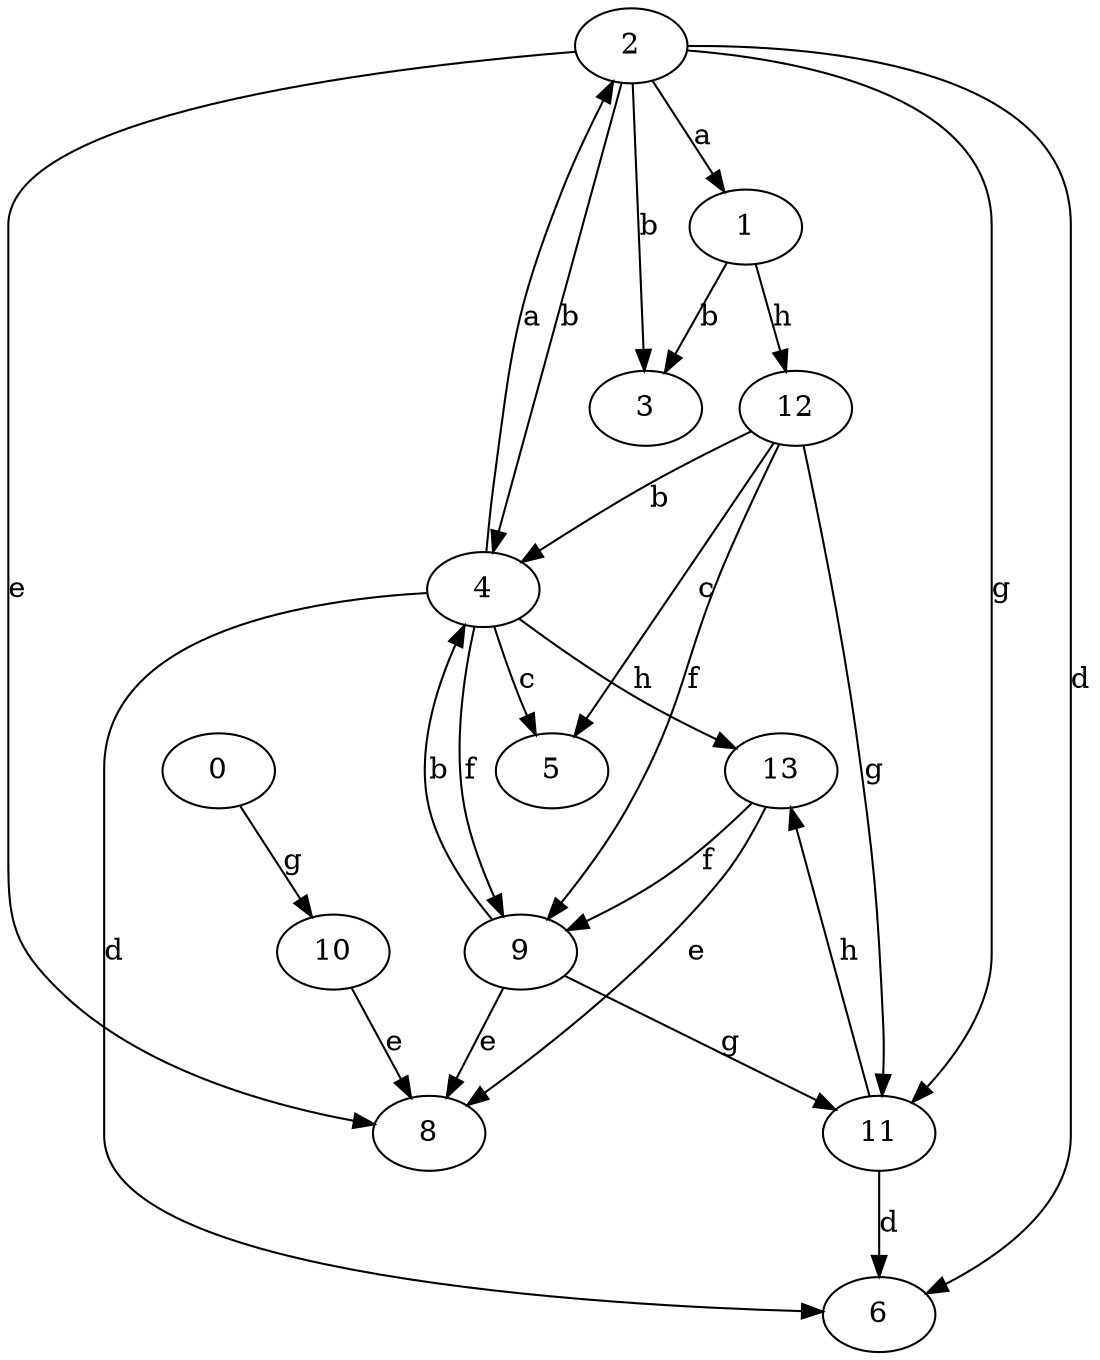 strict digraph  {
0;
1;
2;
3;
4;
5;
6;
8;
9;
10;
11;
12;
13;
0 -> 10  [label=g];
1 -> 3  [label=b];
1 -> 12  [label=h];
2 -> 1  [label=a];
2 -> 3  [label=b];
2 -> 4  [label=b];
2 -> 6  [label=d];
2 -> 8  [label=e];
2 -> 11  [label=g];
4 -> 2  [label=a];
4 -> 5  [label=c];
4 -> 6  [label=d];
4 -> 9  [label=f];
4 -> 13  [label=h];
9 -> 4  [label=b];
9 -> 8  [label=e];
9 -> 11  [label=g];
10 -> 8  [label=e];
11 -> 6  [label=d];
11 -> 13  [label=h];
12 -> 4  [label=b];
12 -> 5  [label=c];
12 -> 9  [label=f];
12 -> 11  [label=g];
13 -> 8  [label=e];
13 -> 9  [label=f];
}
